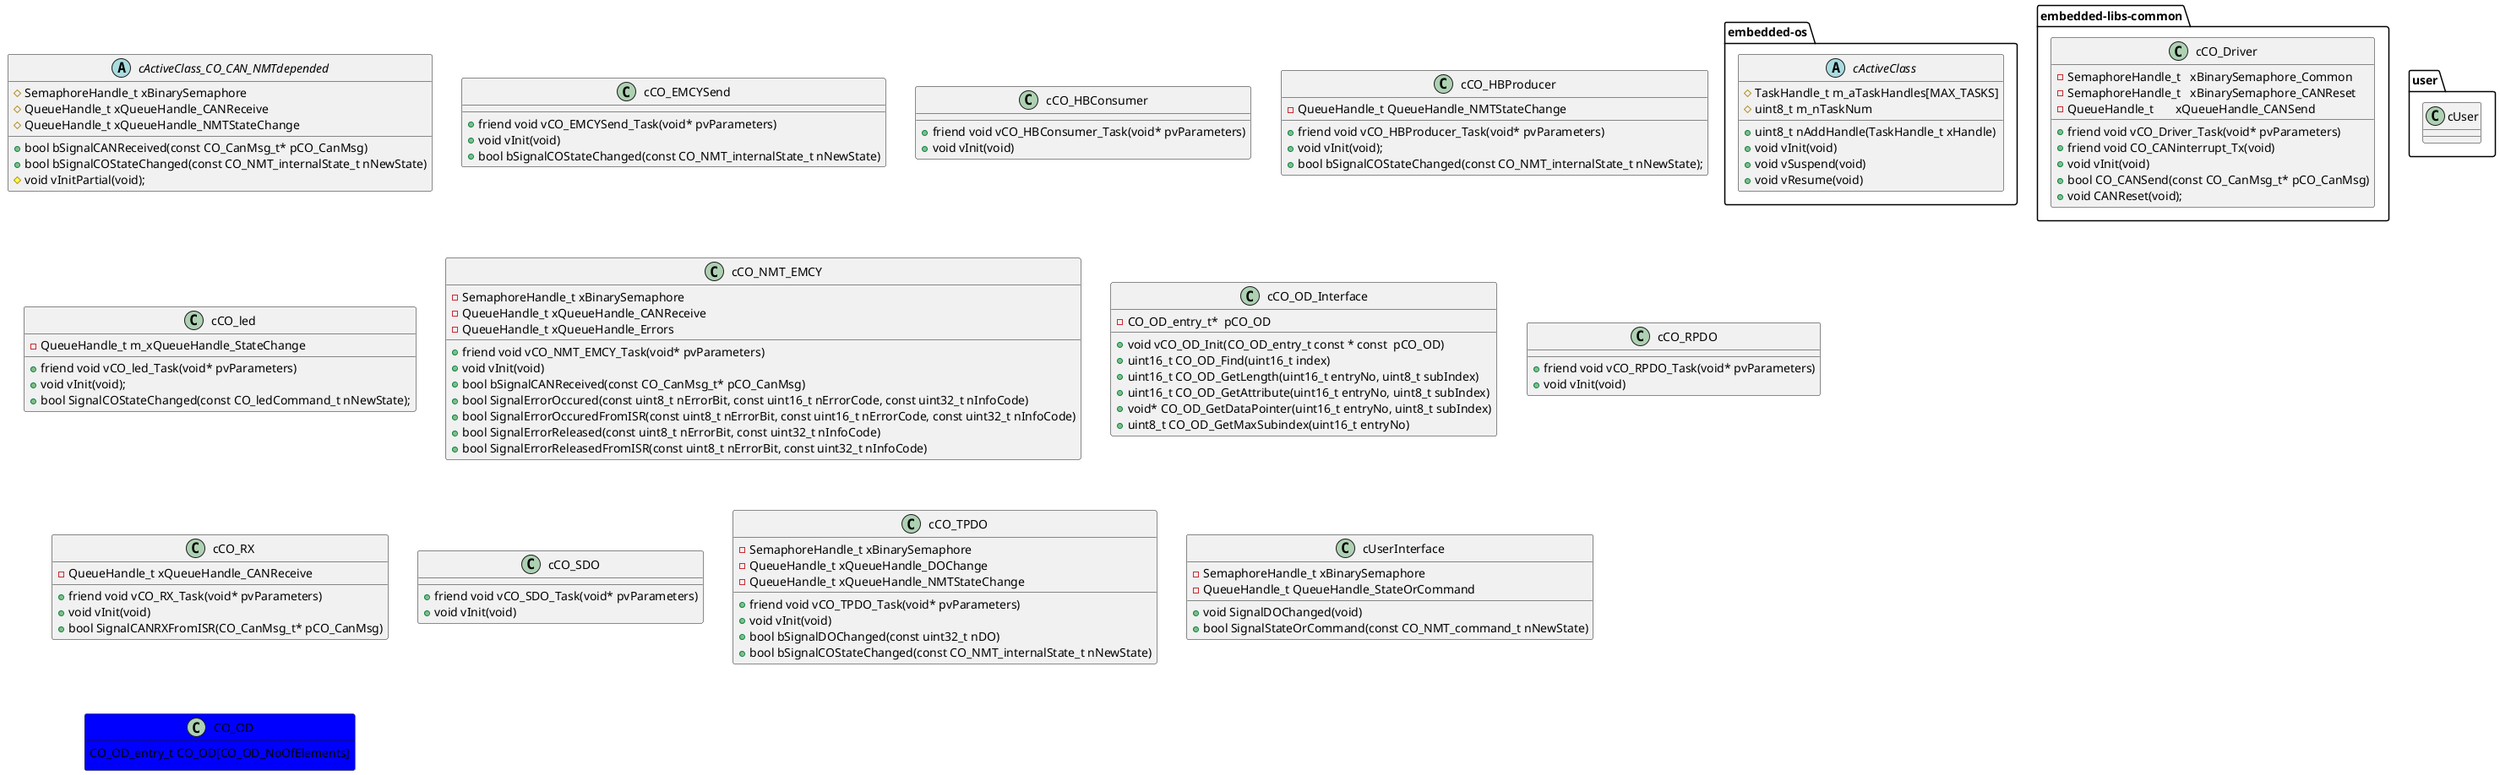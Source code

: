 @startuml

package "embedded-os"	{
abstract class cActiveClass {
+ uint8_t nAddHandle(TaskHandle_t xHandle)
+ void vInit(void)
+ void vSuspend(void)
+ void vResume(void)
# TaskHandle_t m_aTaskHandles[MAX_TASKS]
# uint8_t m_nTaskNum
}
}

abstract class cActiveClass_CO_CAN_NMTdepended {
+ bool bSignalCANReceived(const CO_CanMsg_t* pCO_CanMsg)
+ bool bSignalCOStateChanged(const CO_NMT_internalState_t nNewState)
# void vInitPartial(void);
# SemaphoreHandle_t xBinarySemaphore
# QueueHandle_t xQueueHandle_CANReceive
# QueueHandle_t xQueueHandle_NMTStateChange
}

class cCO_EMCYSend  {
+ friend void vCO_EMCYSend_Task(void* pvParameters)
+ void vInit(void)
+ bool bSignalCOStateChanged(const CO_NMT_internalState_t nNewState)
}

class cCO_HBConsumer {
+ friend void vCO_HBConsumer_Task(void* pvParameters)
+ void vInit(void)
}

class cCO_HBProducer {
+ friend void vCO_HBProducer_Task(void* pvParameters)
+ void vInit(void);
+ bool bSignalCOStateChanged(const CO_NMT_internalState_t nNewState);
- QueueHandle_t QueueHandle_NMTStateChange
}

class cCO_led  {
+ friend void vCO_led_Task(void* pvParameters)
+ void vInit(void);
+ bool SignalCOStateChanged(const CO_ledCommand_t nNewState);
- QueueHandle_t m_xQueueHandle_StateChange
}

class cCO_NMT_EMCY  {
+ friend void vCO_NMT_EMCY_Task(void* pvParameters)
+ void vInit(void)
+ bool bSignalCANReceived(const CO_CanMsg_t* pCO_CanMsg)
+ bool SignalErrorOccured(const uint8_t nErrorBit, const uint16_t nErrorCode, const uint32_t nInfoCode)
+ bool SignalErrorOccuredFromISR(const uint8_t nErrorBit, const uint16_t nErrorCode, const uint32_t nInfoCode)
+ bool SignalErrorReleased(const uint8_t nErrorBit, const uint32_t nInfoCode)
+ bool SignalErrorReleasedFromISR(const uint8_t nErrorBit, const uint32_t nInfoCode)
- SemaphoreHandle_t xBinarySemaphore
- QueueHandle_t xQueueHandle_CANReceive
- QueueHandle_t xQueueHandle_Errors
}

class cCO_OD_Interface  {
+ void vCO_OD_Init(CO_OD_entry_t const * const  pCO_OD)
+ uint16_t CO_OD_Find(uint16_t index)
+ uint16_t CO_OD_GetLength(uint16_t entryNo, uint8_t subIndex)
+ uint16_t CO_OD_GetAttribute(uint16_t entryNo, uint8_t subIndex)
+ void* CO_OD_GetDataPointer(uint16_t entryNo, uint8_t subIndex)
+ uint8_t CO_OD_GetMaxSubindex(uint16_t entryNo)
- CO_OD_entry_t*  pCO_OD
}

class cCO_RPDO  {
+ friend void vCO_RPDO_Task(void* pvParameters)
+ void vInit(void)
}

class cCO_RX {
+ friend void vCO_RX_Task(void* pvParameters)
+ void vInit(void)
+ bool SignalCANRXFromISR(CO_CanMsg_t* pCO_CanMsg)
- QueueHandle_t xQueueHandle_CANReceive
}

class cCO_SDO {
+ friend void vCO_SDO_Task(void* pvParameters)
+ void vInit(void)
}

class cCO_TPDO {
+ friend void vCO_TPDO_Task(void* pvParameters)
+ void vInit(void)
+ bool bSignalDOChanged(const uint32_t nDO)
+ bool bSignalCOStateChanged(const CO_NMT_internalState_t nNewState)
- SemaphoreHandle_t xBinarySemaphore
- QueueHandle_t xQueueHandle_DOChange
- QueueHandle_t xQueueHandle_NMTStateChange
}

package "embedded-libs-common" {
class cCO_Driver {
+ friend void vCO_Driver_Task(void* pvParameters)
+ friend void CO_CANinterrupt_Tx(void)
+ void vInit(void)
+ bool CO_CANSend(const CO_CanMsg_t* pCO_CanMsg)
+ void CANReset(void);
- SemaphoreHandle_t   xBinarySemaphore_Common
- SemaphoreHandle_t   xBinarySemaphore_CANReset
- QueueHandle_t       xQueueHandle_CANSend
}
}

class cUserInterface  {
+ void SignalDOChanged(void)
+ bool SignalStateOrCommand(const CO_NMT_command_t nNewState)
- SemaphoreHandle_t xBinarySemaphore
- QueueHandle_t QueueHandle_StateOrCommand
}

package "user"	{
class cUser
}

class CO_OD	{
CO_OD_entry_t CO_OD[CO_OD_NoOfElements]
}

class CO_OD #blue

@enduml
